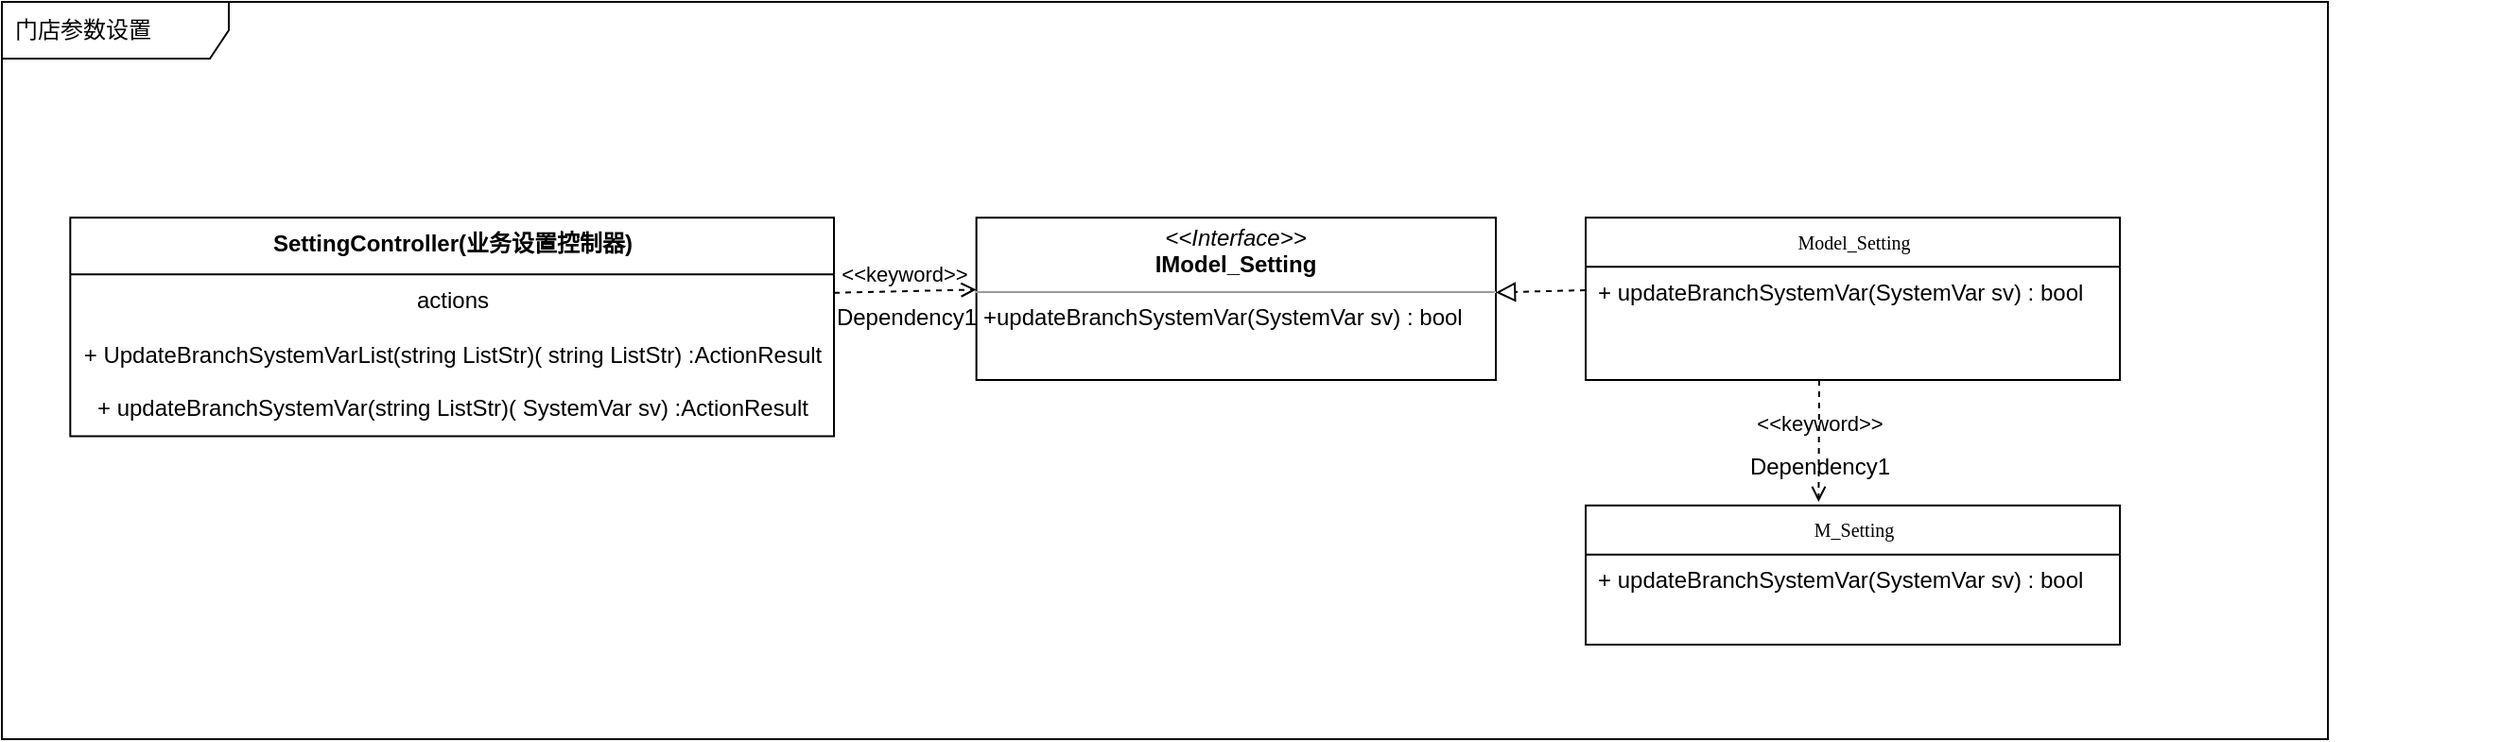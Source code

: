 <mxfile version="15.5.5" type="github">
  <diagram id="tIGXtR74G_5_16OQkZZ4" name="Page-1">
    <mxGraphModel dx="1422" dy="804" grid="1" gridSize="10" guides="1" tooltips="1" connect="1" arrows="1" fold="1" page="1" pageScale="1" pageWidth="827" pageHeight="1169" math="0" shadow="0">
      <root>
        <mxCell id="0" />
        <mxCell id="1" parent="0" />
        <mxCell id="hZ0OxnKyoJ1CcystaC4N-1" value="" style="group" vertex="1" connectable="0" parent="1">
          <mxGeometry width="1320" height="390" as="geometry" />
        </mxCell>
        <mxCell id="hZ0OxnKyoJ1CcystaC4N-2" value="门店参数设置" style="shape=umlFrame;whiteSpace=wrap;html=1;width=120;height=30;boundedLbl=1;verticalAlign=middle;align=left;spacingLeft=5;" vertex="1" parent="hZ0OxnKyoJ1CcystaC4N-1">
          <mxGeometry width="1230" height="390" as="geometry" />
        </mxCell>
        <mxCell id="hZ0OxnKyoJ1CcystaC4N-3" value="SettingController(业务设置控制器)" style="swimlane;fontStyle=1;align=center;verticalAlign=top;childLayout=stackLayout;horizontal=1;startSize=30;horizontalStack=0;resizeParent=1;resizeParentMax=0;resizeLast=0;collapsible=0;marginBottom=0;html=1;fillColor=default;" vertex="1" parent="hZ0OxnKyoJ1CcystaC4N-1">
          <mxGeometry x="36.16" y="114.15" width="403.84" height="115.61" as="geometry" />
        </mxCell>
        <mxCell id="hZ0OxnKyoJ1CcystaC4N-4" value="actions" style="html=1;strokeColor=none;fillColor=none;align=center;verticalAlign=middle;spacingLeft=4;spacingRight=4;rotatable=0;points=[[0,0.5],[1,0.5]];resizeWidth=1;" vertex="1" parent="hZ0OxnKyoJ1CcystaC4N-3">
          <mxGeometry y="30" width="403.84" height="28.537" as="geometry" />
        </mxCell>
        <mxCell id="hZ0OxnKyoJ1CcystaC4N-5" value="+ UpdateBranchSystemVarList(string ListStr)(&amp;nbsp;string ListStr) :ActionResult" style="html=1;strokeColor=none;fillColor=none;align=center;verticalAlign=middle;spacingLeft=4;spacingRight=4;rotatable=0;points=[[0,0.5],[1,0.5]];resizeWidth=1;" vertex="1" parent="hZ0OxnKyoJ1CcystaC4N-3">
          <mxGeometry y="58.537" width="403.84" height="28.537" as="geometry" />
        </mxCell>
        <mxCell id="hZ0OxnKyoJ1CcystaC4N-17" value="+ updateBranchSystemVar(string ListStr)( SystemVar sv) :ActionResult" style="html=1;strokeColor=none;fillColor=none;align=center;verticalAlign=middle;spacingLeft=4;spacingRight=4;rotatable=0;points=[[0,0.5],[1,0.5]];resizeWidth=1;" vertex="1" parent="hZ0OxnKyoJ1CcystaC4N-3">
          <mxGeometry y="87.073" width="403.84" height="28.537" as="geometry" />
        </mxCell>
        <mxCell id="hZ0OxnKyoJ1CcystaC4N-6" value="&lt;p style=&quot;margin: 0px ; margin-top: 4px ; text-align: center&quot;&gt;&lt;i&gt;&amp;lt;&amp;lt;Interface&amp;gt;&amp;gt;&lt;/i&gt;&lt;br&gt;&lt;b&gt;IModel_Setting&lt;/b&gt;&lt;/p&gt;&lt;hr size=&quot;1&quot;&gt;&lt;p style=&quot;margin: 0px ; margin-left: 4px&quot;&gt;+updateBranchSystemVar(SystemVar sv) :&amp;nbsp;bool&lt;br&gt;&lt;br&gt;&lt;/p&gt;" style="verticalAlign=top;align=left;overflow=fill;fontSize=12;fontFamily=Helvetica;html=1;rounded=0;shadow=0;comic=0;labelBackgroundColor=none;strokeWidth=1" vertex="1" parent="hZ0OxnKyoJ1CcystaC4N-1">
          <mxGeometry x="515.32" y="114.15" width="274.68" height="85.85" as="geometry" />
        </mxCell>
        <mxCell id="hZ0OxnKyoJ1CcystaC4N-7" value="Model_Setting" style="swimlane;html=1;fontStyle=0;childLayout=stackLayout;horizontal=1;startSize=26;fillColor=none;horizontalStack=0;resizeParent=1;resizeLast=0;collapsible=1;marginBottom=0;swimlaneFillColor=#ffffff;rounded=0;shadow=0;comic=0;labelBackgroundColor=none;strokeWidth=1;fontFamily=Verdana;fontSize=10;align=center;" vertex="1" parent="hZ0OxnKyoJ1CcystaC4N-1">
          <mxGeometry x="837.52" y="114.15" width="282.48" height="85.85" as="geometry">
            <mxRectangle x="330" y="22" width="100" height="26" as="alternateBounds" />
          </mxGeometry>
        </mxCell>
        <mxCell id="hZ0OxnKyoJ1CcystaC4N-8" value="+&amp;nbsp;updateBranchSystemVar(SystemVar sv) : bool" style="text;html=1;strokeColor=none;fillColor=none;align=left;verticalAlign=top;spacingLeft=4;spacingRight=4;whiteSpace=wrap;overflow=hidden;rotatable=0;points=[[0,0.5],[1,0.5]];portConstraint=eastwest;" vertex="1" parent="hZ0OxnKyoJ1CcystaC4N-7">
          <mxGeometry y="26" width="282.48" height="24.732" as="geometry" />
        </mxCell>
        <mxCell id="hZ0OxnKyoJ1CcystaC4N-9" value="&amp;lt;&amp;lt;keyword&amp;gt;&amp;gt;" style="endArrow=open;html=1;rounded=0;align=center;verticalAlign=bottom;dashed=1;endFill=0;labelBackgroundColor=none;" edge="1" parent="hZ0OxnKyoJ1CcystaC4N-1" source="hZ0OxnKyoJ1CcystaC4N-4">
          <mxGeometry relative="1" as="geometry">
            <mxPoint x="415.871" y="152.195" as="sourcePoint" />
            <mxPoint x="515.318" y="152.195" as="targetPoint" />
          </mxGeometry>
        </mxCell>
        <mxCell id="hZ0OxnKyoJ1CcystaC4N-10" value="Dependency1" style="resizable=0;html=1;align=center;verticalAlign=top;labelBackgroundColor=none;fillColor=default;" connectable="0" vertex="1" parent="hZ0OxnKyoJ1CcystaC4N-9">
          <mxGeometry relative="1" as="geometry" />
        </mxCell>
        <mxCell id="hZ0OxnKyoJ1CcystaC4N-11" value="" style="endArrow=block;startArrow=none;endFill=0;startFill=0;endSize=8;html=1;verticalAlign=bottom;dashed=1;labelBackgroundColor=none;rounded=0;exitX=0;exitY=0.5;exitDx=0;exitDy=0;" edge="1" parent="hZ0OxnKyoJ1CcystaC4N-1" source="hZ0OxnKyoJ1CcystaC4N-8" target="hZ0OxnKyoJ1CcystaC4N-6">
          <mxGeometry width="160" relative="1" as="geometry">
            <mxPoint x="659.969" y="275.854" as="sourcePoint" />
            <mxPoint x="804.619" y="275.854" as="targetPoint" />
          </mxGeometry>
        </mxCell>
        <mxCell id="hZ0OxnKyoJ1CcystaC4N-12" value="M_Setting" style="swimlane;html=1;fontStyle=0;childLayout=stackLayout;horizontal=1;startSize=26;fillColor=none;horizontalStack=0;resizeParent=1;resizeLast=0;collapsible=1;marginBottom=0;swimlaneFillColor=#ffffff;rounded=0;shadow=0;comic=0;labelBackgroundColor=none;strokeWidth=1;fontFamily=Verdana;fontSize=10;align=center;" vertex="1" parent="hZ0OxnKyoJ1CcystaC4N-1">
          <mxGeometry x="837.52" y="266.34" width="282.48" height="73.66" as="geometry">
            <mxRectangle x="330" y="22" width="100" height="26" as="alternateBounds" />
          </mxGeometry>
        </mxCell>
        <mxCell id="hZ0OxnKyoJ1CcystaC4N-13" value="+&amp;nbsp;updateBranchSystemVar(SystemVar sv) : bool" style="text;html=1;strokeColor=none;fillColor=none;align=left;verticalAlign=top;spacingLeft=4;spacingRight=4;whiteSpace=wrap;overflow=hidden;rotatable=0;points=[[0,0.5],[1,0.5]];portConstraint=eastwest;" vertex="1" parent="hZ0OxnKyoJ1CcystaC4N-12">
          <mxGeometry y="26" width="282.48" height="24.732" as="geometry" />
        </mxCell>
        <mxCell id="hZ0OxnKyoJ1CcystaC4N-14" value="&amp;lt;&amp;lt;keyword&amp;gt;&amp;gt;" style="endArrow=open;html=1;rounded=0;align=center;verticalAlign=bottom;dashed=1;endFill=0;labelBackgroundColor=none;entryX=0.436;entryY=-0.025;entryDx=0;entryDy=0;entryPerimeter=0;" edge="1" parent="hZ0OxnKyoJ1CcystaC4N-1" target="hZ0OxnKyoJ1CcystaC4N-12">
          <mxGeometry relative="1" as="geometry">
            <mxPoint x="961" y="200" as="sourcePoint" />
            <mxPoint x="1265.693" y="237.805" as="targetPoint" />
          </mxGeometry>
        </mxCell>
        <mxCell id="hZ0OxnKyoJ1CcystaC4N-15" value="Dependency1" style="resizable=0;html=1;align=center;verticalAlign=top;labelBackgroundColor=none;fillColor=default;" connectable="0" vertex="1" parent="hZ0OxnKyoJ1CcystaC4N-14">
          <mxGeometry relative="1" as="geometry" />
        </mxCell>
      </root>
    </mxGraphModel>
  </diagram>
</mxfile>
